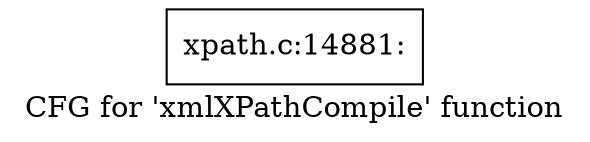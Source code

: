 digraph "CFG for 'xmlXPathCompile' function" {
	label="CFG for 'xmlXPathCompile' function";

	Node0x4c6d5b0 [shape=record,label="{xpath.c:14881:}"];
}
